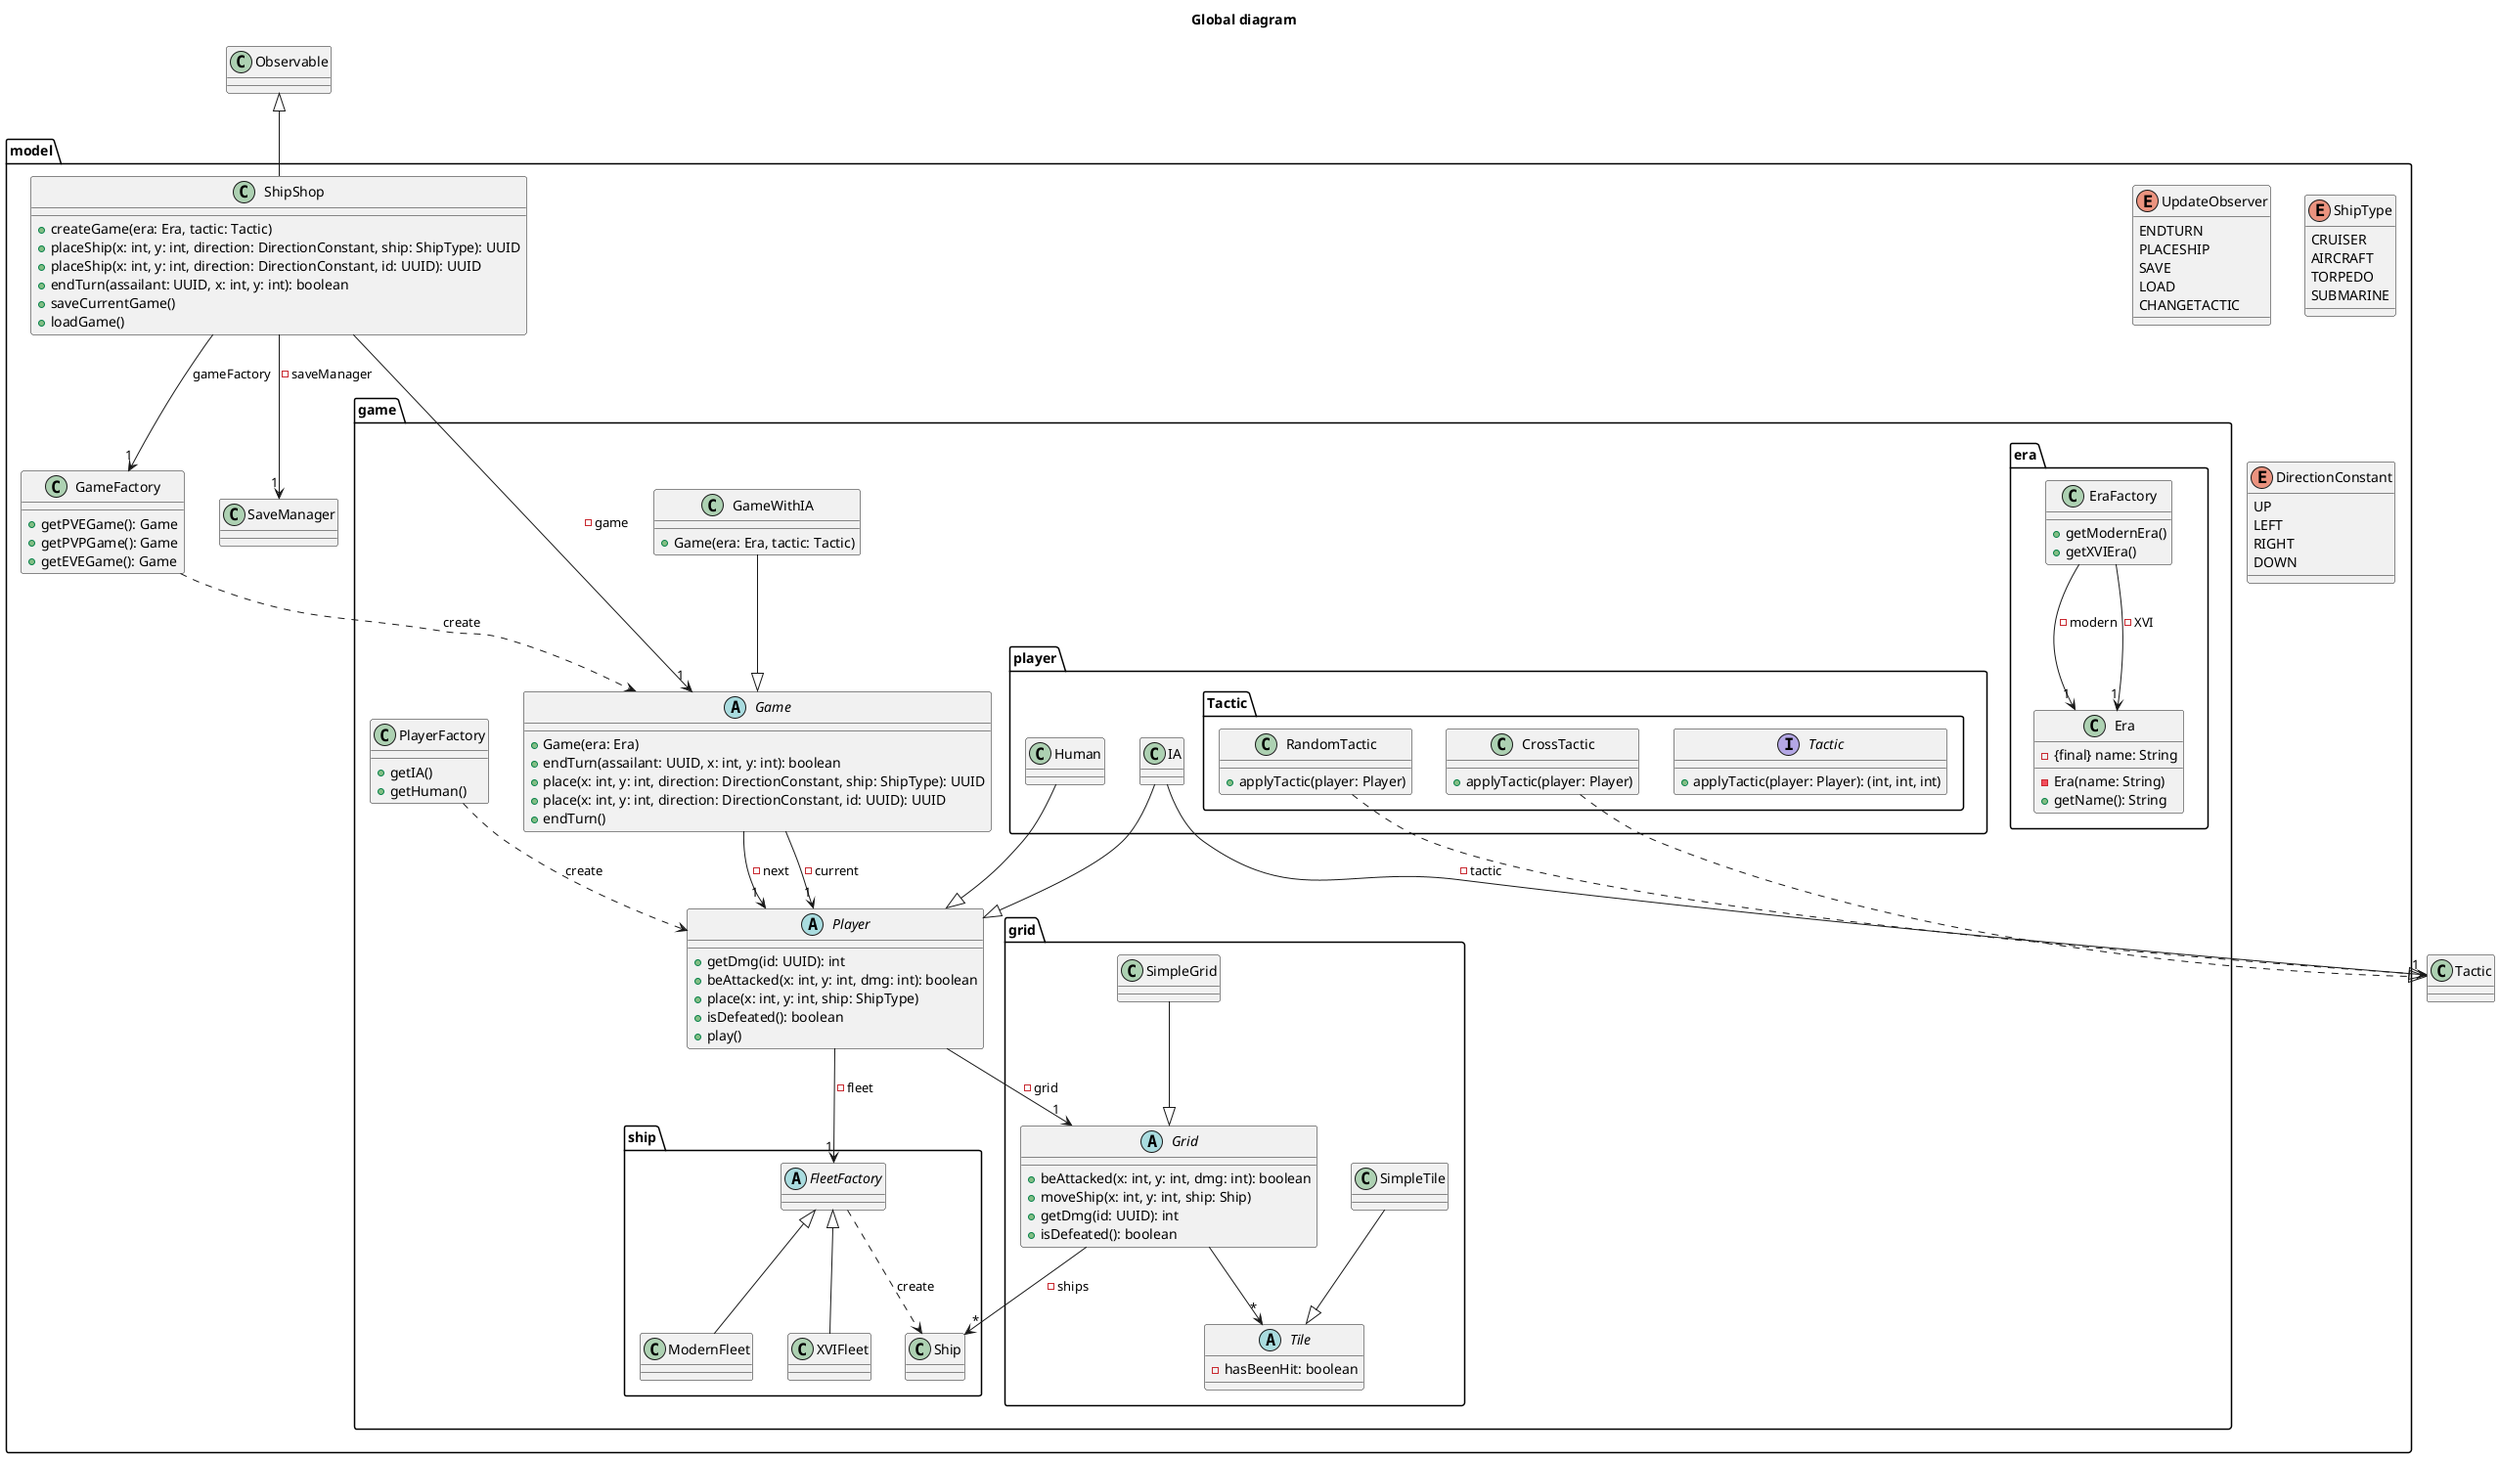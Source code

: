 @startuml

title Global diagram

class Observable{

}

package model{

    class ShipShop{
        + createGame(era: Era, tactic: Tactic)
        + placeShip(x: int, y: int, direction: DirectionConstant, ship: ShipType): UUID
        + placeShip(x: int, y: int, direction: DirectionConstant, id: UUID): UUID
        + endTurn(assailant: UUID, x: int, y: int): boolean
        + saveCurrentGame()
        + loadGame()
    }

    class GameFactory{
        + getPVEGame(): Game
        + getPVPGame(): Game
        + getEVEGame(): Game
    }

    class SaveManager{

    }

    enum UpdateObserver{
        ENDTURN
        PLACESHIP
        SAVE
        LOAD
        CHANGETACTIC
    }

    enum ShipType{
        CRUISER
        AIRCRAFT
        TORPEDO
        SUBMARINE
    }

    enum DirectionConstant{
        UP
        LEFT
        RIGHT
        DOWN
    }

    package game{

        abstract Game{
            + Game(era: Era)
            + endTurn(assailant: UUID, x: int, y: int): boolean
            + place(x: int, y: int, direction: DirectionConstant, ship: ShipType): UUID
            + place(x: int, y: int, direction: DirectionConstant, id: UUID): UUID
            + endTurn()
        }

        class GameWithIA{
            + Game(era: Era, tactic: Tactic)
        }

        class PlayerFactory{
            + getIA()
            + getHuman()
        }

        abstract Player{
            + getDmg(id: UUID): int
            + beAttacked(x: int, y: int, dmg: int): boolean
            + place(x: int, y: int, ship: ShipType)
            + isDefeated(): boolean
            + play()
        }

        package grid{

            abstract Grid{
                + beAttacked(x: int, y: int, dmg: int): boolean
                + moveShip(x: int, y: int, ship: Ship)
                + getDmg(id: UUID): int
                + isDefeated(): boolean
            }

            class SimpleGrid{

            }

            abstract Tile{
                - hasBeenHit: boolean
            }

            class SimpleTile{

            }

        }

        package ship{

            class Ship{

            }

            abstract FleetFactory{

            }

            class ModernFleet{

            }

            class XVIFleet{

            }

        }


        package era{

            class Era{
                - {final} name: String
                - Era(name: String)
                + getName(): String
            }

            class EraFactory{
                + getModernEra()
                + getXVIEra()
            }

        }

        package player{

            class IA{

            }

            package Tactic{

                interface Tactic{
                    + applyTactic(player: Player): (int, int, int)
                }

                class RandomTactic{
                    + applyTactic(player: Player)
                }

                class CrossTactic{
                    + applyTactic(player: Player)
                }

            }

            class Human{

            }

        }

    }

}


ShipShop --> "1" GameFactory: gameFactory
ShipShop --> "1" Game: - game
ShipShop --> "1" SaveManager: -saveManager
ShipShop -up-|> Observable

GameFactory ..> Game: create

Game --> "1" Player: - current
Game --> "1" Player: - next

Grid --> "*" Ship: - ships
Grid --> "*" Tile

FleetFactory ..> Ship: "create"

SimpleGrid --|> Grid
SimpleTile --|> Tile

PlayerFactory ..>  Player: "create"

Player --> "1" FleetFactory: - fleet
Player --> "1" Grid: -grid

GameWithIA --|> Game

EraFactory --> "1" Era: -modern
EraFactory --> "1" Era: -XVI

ModernFleet -up-|> FleetFactory
XVIFleet -up-|> FleetFactory

Human --|> Player

IA --|> Player
IA --> "1" Tactic: - tactic

RandomTactic ..|> Tactic
CrossTactic ..|> Tactic


@enduml